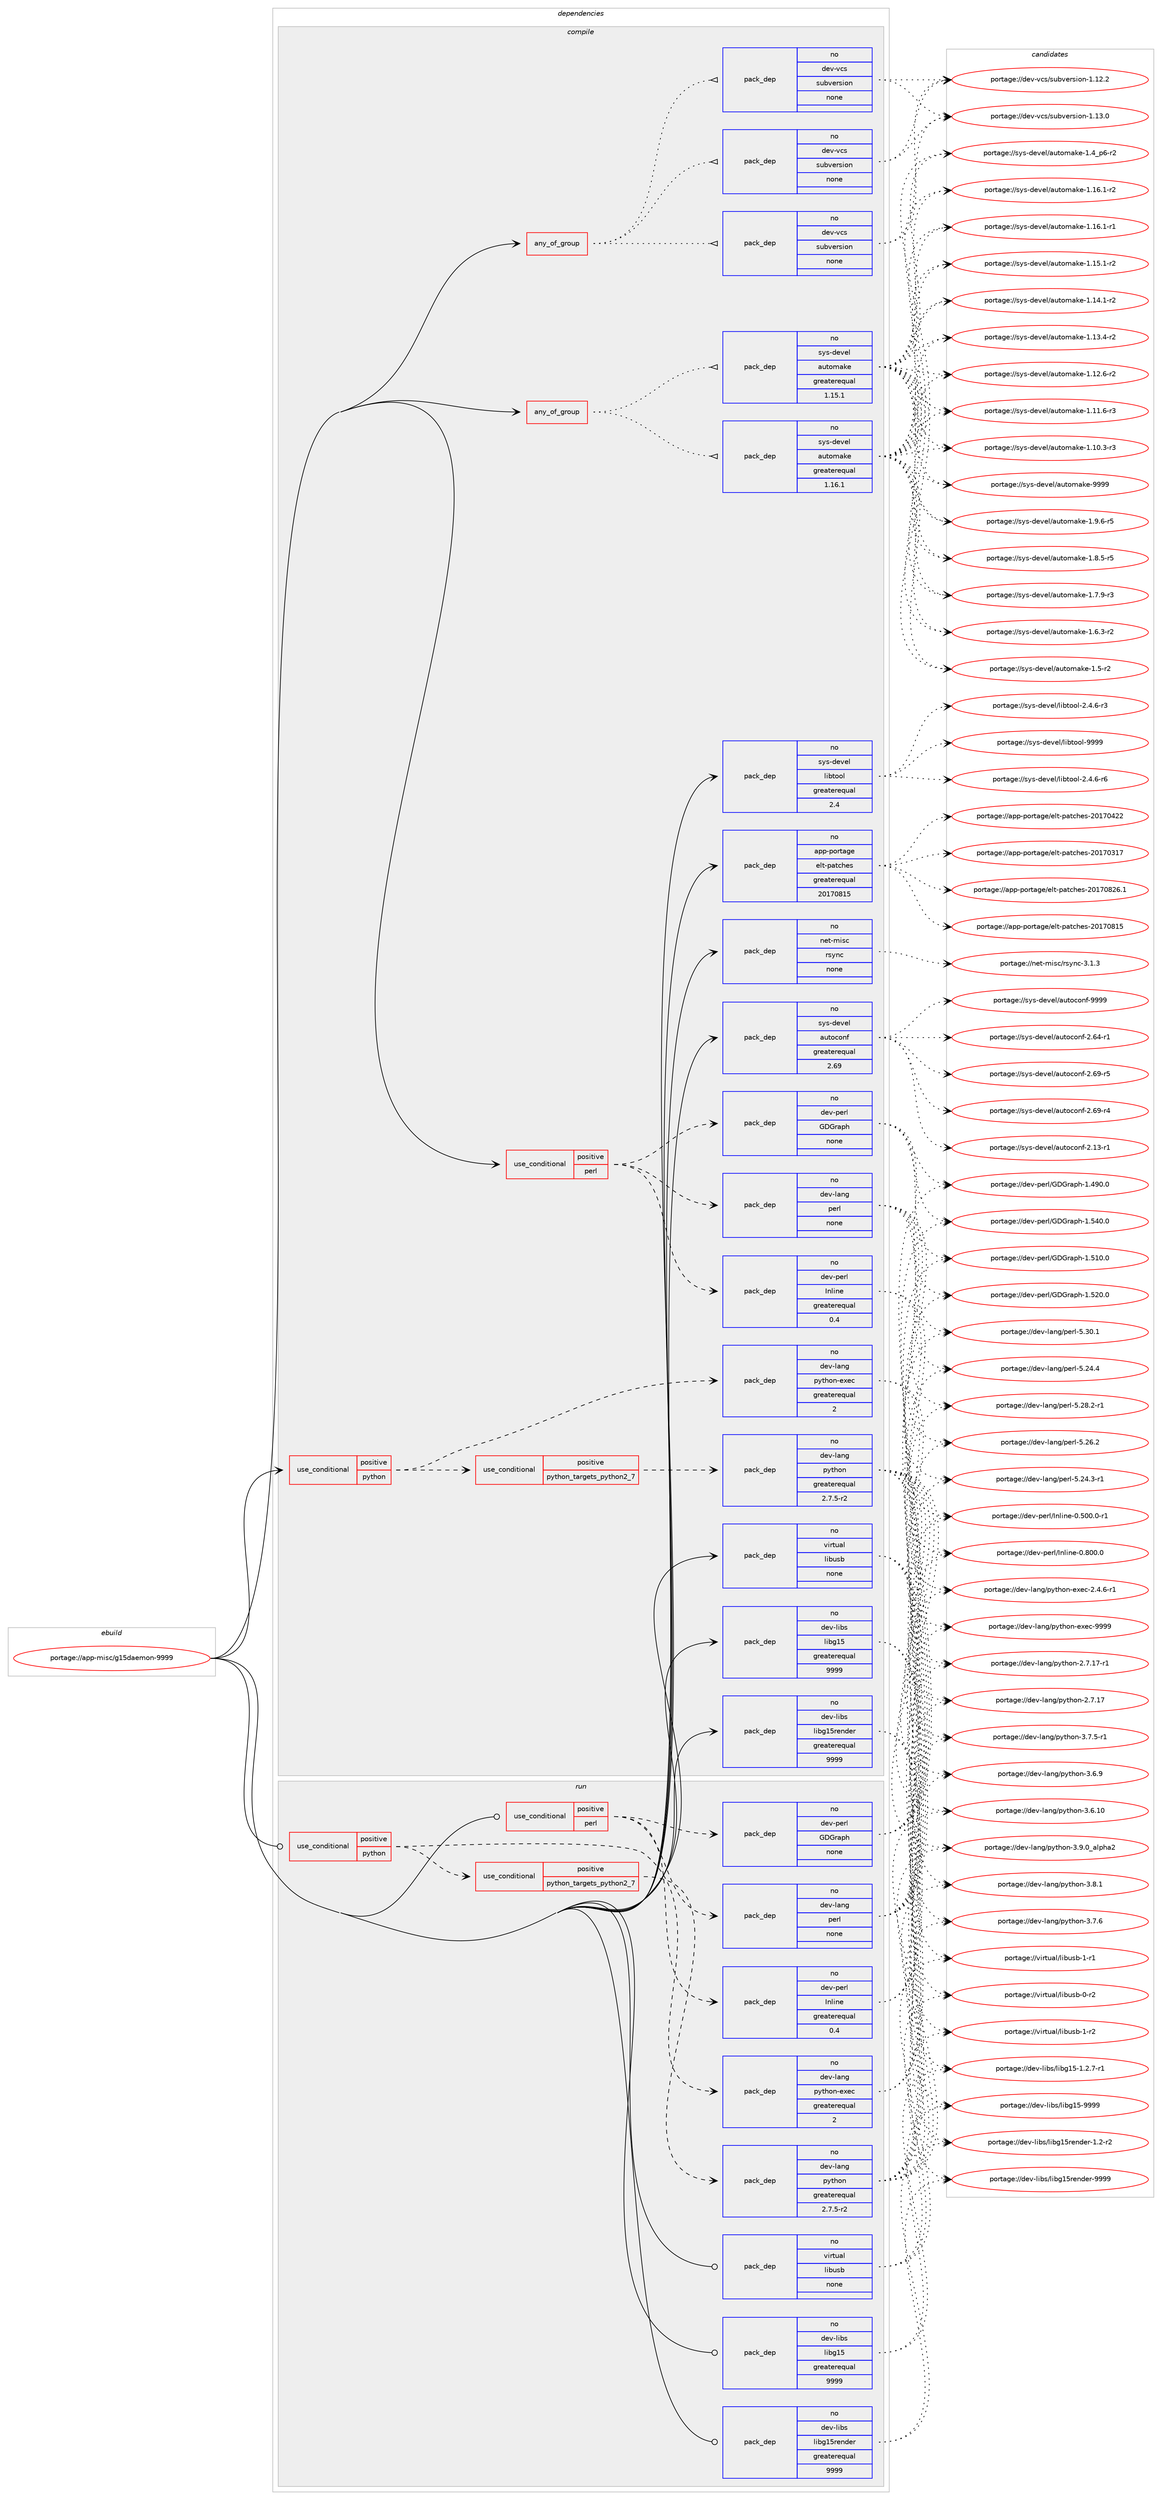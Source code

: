 digraph prolog {

# *************
# Graph options
# *************

newrank=true;
concentrate=true;
compound=true;
graph [rankdir=LR,fontname=Helvetica,fontsize=10,ranksep=1.5];#, ranksep=2.5, nodesep=0.2];
edge  [arrowhead=vee];
node  [fontname=Helvetica,fontsize=10];

# **********
# The ebuild
# **********

subgraph cluster_leftcol {
color=gray;
rank=same;
label=<<i>ebuild</i>>;
id [label="portage://app-misc/g15daemon-9999", color=red, width=4, href="../app-misc/g15daemon-9999.svg"];
}

# ****************
# The dependencies
# ****************

subgraph cluster_midcol {
color=gray;
label=<<i>dependencies</i>>;
subgraph cluster_compile {
fillcolor="#eeeeee";
style=filled;
label=<<i>compile</i>>;
subgraph any7921 {
dependency612641 [label=<<TABLE BORDER="0" CELLBORDER="1" CELLSPACING="0" CELLPADDING="4"><TR><TD CELLPADDING="10">any_of_group</TD></TR></TABLE>>, shape=none, color=red];subgraph pack460953 {
dependency612642 [label=<<TABLE BORDER="0" CELLBORDER="1" CELLSPACING="0" CELLPADDING="4" WIDTH="220"><TR><TD ROWSPAN="6" CELLPADDING="30">pack_dep</TD></TR><TR><TD WIDTH="110">no</TD></TR><TR><TD>dev-vcs</TD></TR><TR><TD>subversion</TD></TR><TR><TD>none</TD></TR><TR><TD></TD></TR></TABLE>>, shape=none, color=blue];
}
dependency612641:e -> dependency612642:w [weight=20,style="dotted",arrowhead="oinv"];
subgraph pack460954 {
dependency612643 [label=<<TABLE BORDER="0" CELLBORDER="1" CELLSPACING="0" CELLPADDING="4" WIDTH="220"><TR><TD ROWSPAN="6" CELLPADDING="30">pack_dep</TD></TR><TR><TD WIDTH="110">no</TD></TR><TR><TD>dev-vcs</TD></TR><TR><TD>subversion</TD></TR><TR><TD>none</TD></TR><TR><TD></TD></TR></TABLE>>, shape=none, color=blue];
}
dependency612641:e -> dependency612643:w [weight=20,style="dotted",arrowhead="oinv"];
subgraph pack460955 {
dependency612644 [label=<<TABLE BORDER="0" CELLBORDER="1" CELLSPACING="0" CELLPADDING="4" WIDTH="220"><TR><TD ROWSPAN="6" CELLPADDING="30">pack_dep</TD></TR><TR><TD WIDTH="110">no</TD></TR><TR><TD>dev-vcs</TD></TR><TR><TD>subversion</TD></TR><TR><TD>none</TD></TR><TR><TD></TD></TR></TABLE>>, shape=none, color=blue];
}
dependency612641:e -> dependency612644:w [weight=20,style="dotted",arrowhead="oinv"];
}
id:e -> dependency612641:w [weight=20,style="solid",arrowhead="vee"];
subgraph any7922 {
dependency612645 [label=<<TABLE BORDER="0" CELLBORDER="1" CELLSPACING="0" CELLPADDING="4"><TR><TD CELLPADDING="10">any_of_group</TD></TR></TABLE>>, shape=none, color=red];subgraph pack460956 {
dependency612646 [label=<<TABLE BORDER="0" CELLBORDER="1" CELLSPACING="0" CELLPADDING="4" WIDTH="220"><TR><TD ROWSPAN="6" CELLPADDING="30">pack_dep</TD></TR><TR><TD WIDTH="110">no</TD></TR><TR><TD>sys-devel</TD></TR><TR><TD>automake</TD></TR><TR><TD>greaterequal</TD></TR><TR><TD>1.16.1</TD></TR></TABLE>>, shape=none, color=blue];
}
dependency612645:e -> dependency612646:w [weight=20,style="dotted",arrowhead="oinv"];
subgraph pack460957 {
dependency612647 [label=<<TABLE BORDER="0" CELLBORDER="1" CELLSPACING="0" CELLPADDING="4" WIDTH="220"><TR><TD ROWSPAN="6" CELLPADDING="30">pack_dep</TD></TR><TR><TD WIDTH="110">no</TD></TR><TR><TD>sys-devel</TD></TR><TR><TD>automake</TD></TR><TR><TD>greaterequal</TD></TR><TR><TD>1.15.1</TD></TR></TABLE>>, shape=none, color=blue];
}
dependency612645:e -> dependency612647:w [weight=20,style="dotted",arrowhead="oinv"];
}
id:e -> dependency612645:w [weight=20,style="solid",arrowhead="vee"];
subgraph cond143491 {
dependency612648 [label=<<TABLE BORDER="0" CELLBORDER="1" CELLSPACING="0" CELLPADDING="4"><TR><TD ROWSPAN="3" CELLPADDING="10">use_conditional</TD></TR><TR><TD>positive</TD></TR><TR><TD>perl</TD></TR></TABLE>>, shape=none, color=red];
subgraph pack460958 {
dependency612649 [label=<<TABLE BORDER="0" CELLBORDER="1" CELLSPACING="0" CELLPADDING="4" WIDTH="220"><TR><TD ROWSPAN="6" CELLPADDING="30">pack_dep</TD></TR><TR><TD WIDTH="110">no</TD></TR><TR><TD>dev-lang</TD></TR><TR><TD>perl</TD></TR><TR><TD>none</TD></TR><TR><TD></TD></TR></TABLE>>, shape=none, color=blue];
}
dependency612648:e -> dependency612649:w [weight=20,style="dashed",arrowhead="vee"];
subgraph pack460959 {
dependency612650 [label=<<TABLE BORDER="0" CELLBORDER="1" CELLSPACING="0" CELLPADDING="4" WIDTH="220"><TR><TD ROWSPAN="6" CELLPADDING="30">pack_dep</TD></TR><TR><TD WIDTH="110">no</TD></TR><TR><TD>dev-perl</TD></TR><TR><TD>GDGraph</TD></TR><TR><TD>none</TD></TR><TR><TD></TD></TR></TABLE>>, shape=none, color=blue];
}
dependency612648:e -> dependency612650:w [weight=20,style="dashed",arrowhead="vee"];
subgraph pack460960 {
dependency612651 [label=<<TABLE BORDER="0" CELLBORDER="1" CELLSPACING="0" CELLPADDING="4" WIDTH="220"><TR><TD ROWSPAN="6" CELLPADDING="30">pack_dep</TD></TR><TR><TD WIDTH="110">no</TD></TR><TR><TD>dev-perl</TD></TR><TR><TD>Inline</TD></TR><TR><TD>greaterequal</TD></TR><TR><TD>0.4</TD></TR></TABLE>>, shape=none, color=blue];
}
dependency612648:e -> dependency612651:w [weight=20,style="dashed",arrowhead="vee"];
}
id:e -> dependency612648:w [weight=20,style="solid",arrowhead="vee"];
subgraph cond143492 {
dependency612652 [label=<<TABLE BORDER="0" CELLBORDER="1" CELLSPACING="0" CELLPADDING="4"><TR><TD ROWSPAN="3" CELLPADDING="10">use_conditional</TD></TR><TR><TD>positive</TD></TR><TR><TD>python</TD></TR></TABLE>>, shape=none, color=red];
subgraph cond143493 {
dependency612653 [label=<<TABLE BORDER="0" CELLBORDER="1" CELLSPACING="0" CELLPADDING="4"><TR><TD ROWSPAN="3" CELLPADDING="10">use_conditional</TD></TR><TR><TD>positive</TD></TR><TR><TD>python_targets_python2_7</TD></TR></TABLE>>, shape=none, color=red];
subgraph pack460961 {
dependency612654 [label=<<TABLE BORDER="0" CELLBORDER="1" CELLSPACING="0" CELLPADDING="4" WIDTH="220"><TR><TD ROWSPAN="6" CELLPADDING="30">pack_dep</TD></TR><TR><TD WIDTH="110">no</TD></TR><TR><TD>dev-lang</TD></TR><TR><TD>python</TD></TR><TR><TD>greaterequal</TD></TR><TR><TD>2.7.5-r2</TD></TR></TABLE>>, shape=none, color=blue];
}
dependency612653:e -> dependency612654:w [weight=20,style="dashed",arrowhead="vee"];
}
dependency612652:e -> dependency612653:w [weight=20,style="dashed",arrowhead="vee"];
subgraph pack460962 {
dependency612655 [label=<<TABLE BORDER="0" CELLBORDER="1" CELLSPACING="0" CELLPADDING="4" WIDTH="220"><TR><TD ROWSPAN="6" CELLPADDING="30">pack_dep</TD></TR><TR><TD WIDTH="110">no</TD></TR><TR><TD>dev-lang</TD></TR><TR><TD>python-exec</TD></TR><TR><TD>greaterequal</TD></TR><TR><TD>2</TD></TR></TABLE>>, shape=none, color=blue];
}
dependency612652:e -> dependency612655:w [weight=20,style="dashed",arrowhead="vee"];
}
id:e -> dependency612652:w [weight=20,style="solid",arrowhead="vee"];
subgraph pack460963 {
dependency612656 [label=<<TABLE BORDER="0" CELLBORDER="1" CELLSPACING="0" CELLPADDING="4" WIDTH="220"><TR><TD ROWSPAN="6" CELLPADDING="30">pack_dep</TD></TR><TR><TD WIDTH="110">no</TD></TR><TR><TD>app-portage</TD></TR><TR><TD>elt-patches</TD></TR><TR><TD>greaterequal</TD></TR><TR><TD>20170815</TD></TR></TABLE>>, shape=none, color=blue];
}
id:e -> dependency612656:w [weight=20,style="solid",arrowhead="vee"];
subgraph pack460964 {
dependency612657 [label=<<TABLE BORDER="0" CELLBORDER="1" CELLSPACING="0" CELLPADDING="4" WIDTH="220"><TR><TD ROWSPAN="6" CELLPADDING="30">pack_dep</TD></TR><TR><TD WIDTH="110">no</TD></TR><TR><TD>dev-libs</TD></TR><TR><TD>libg15</TD></TR><TR><TD>greaterequal</TD></TR><TR><TD>9999</TD></TR></TABLE>>, shape=none, color=blue];
}
id:e -> dependency612657:w [weight=20,style="solid",arrowhead="vee"];
subgraph pack460965 {
dependency612658 [label=<<TABLE BORDER="0" CELLBORDER="1" CELLSPACING="0" CELLPADDING="4" WIDTH="220"><TR><TD ROWSPAN="6" CELLPADDING="30">pack_dep</TD></TR><TR><TD WIDTH="110">no</TD></TR><TR><TD>dev-libs</TD></TR><TR><TD>libg15render</TD></TR><TR><TD>greaterequal</TD></TR><TR><TD>9999</TD></TR></TABLE>>, shape=none, color=blue];
}
id:e -> dependency612658:w [weight=20,style="solid",arrowhead="vee"];
subgraph pack460966 {
dependency612659 [label=<<TABLE BORDER="0" CELLBORDER="1" CELLSPACING="0" CELLPADDING="4" WIDTH="220"><TR><TD ROWSPAN="6" CELLPADDING="30">pack_dep</TD></TR><TR><TD WIDTH="110">no</TD></TR><TR><TD>net-misc</TD></TR><TR><TD>rsync</TD></TR><TR><TD>none</TD></TR><TR><TD></TD></TR></TABLE>>, shape=none, color=blue];
}
id:e -> dependency612659:w [weight=20,style="solid",arrowhead="vee"];
subgraph pack460967 {
dependency612660 [label=<<TABLE BORDER="0" CELLBORDER="1" CELLSPACING="0" CELLPADDING="4" WIDTH="220"><TR><TD ROWSPAN="6" CELLPADDING="30">pack_dep</TD></TR><TR><TD WIDTH="110">no</TD></TR><TR><TD>sys-devel</TD></TR><TR><TD>autoconf</TD></TR><TR><TD>greaterequal</TD></TR><TR><TD>2.69</TD></TR></TABLE>>, shape=none, color=blue];
}
id:e -> dependency612660:w [weight=20,style="solid",arrowhead="vee"];
subgraph pack460968 {
dependency612661 [label=<<TABLE BORDER="0" CELLBORDER="1" CELLSPACING="0" CELLPADDING="4" WIDTH="220"><TR><TD ROWSPAN="6" CELLPADDING="30">pack_dep</TD></TR><TR><TD WIDTH="110">no</TD></TR><TR><TD>sys-devel</TD></TR><TR><TD>libtool</TD></TR><TR><TD>greaterequal</TD></TR><TR><TD>2.4</TD></TR></TABLE>>, shape=none, color=blue];
}
id:e -> dependency612661:w [weight=20,style="solid",arrowhead="vee"];
subgraph pack460969 {
dependency612662 [label=<<TABLE BORDER="0" CELLBORDER="1" CELLSPACING="0" CELLPADDING="4" WIDTH="220"><TR><TD ROWSPAN="6" CELLPADDING="30">pack_dep</TD></TR><TR><TD WIDTH="110">no</TD></TR><TR><TD>virtual</TD></TR><TR><TD>libusb</TD></TR><TR><TD>none</TD></TR><TR><TD></TD></TR></TABLE>>, shape=none, color=blue];
}
id:e -> dependency612662:w [weight=20,style="solid",arrowhead="vee"];
}
subgraph cluster_compileandrun {
fillcolor="#eeeeee";
style=filled;
label=<<i>compile and run</i>>;
}
subgraph cluster_run {
fillcolor="#eeeeee";
style=filled;
label=<<i>run</i>>;
subgraph cond143494 {
dependency612663 [label=<<TABLE BORDER="0" CELLBORDER="1" CELLSPACING="0" CELLPADDING="4"><TR><TD ROWSPAN="3" CELLPADDING="10">use_conditional</TD></TR><TR><TD>positive</TD></TR><TR><TD>perl</TD></TR></TABLE>>, shape=none, color=red];
subgraph pack460970 {
dependency612664 [label=<<TABLE BORDER="0" CELLBORDER="1" CELLSPACING="0" CELLPADDING="4" WIDTH="220"><TR><TD ROWSPAN="6" CELLPADDING="30">pack_dep</TD></TR><TR><TD WIDTH="110">no</TD></TR><TR><TD>dev-lang</TD></TR><TR><TD>perl</TD></TR><TR><TD>none</TD></TR><TR><TD></TD></TR></TABLE>>, shape=none, color=blue];
}
dependency612663:e -> dependency612664:w [weight=20,style="dashed",arrowhead="vee"];
subgraph pack460971 {
dependency612665 [label=<<TABLE BORDER="0" CELLBORDER="1" CELLSPACING="0" CELLPADDING="4" WIDTH="220"><TR><TD ROWSPAN="6" CELLPADDING="30">pack_dep</TD></TR><TR><TD WIDTH="110">no</TD></TR><TR><TD>dev-perl</TD></TR><TR><TD>GDGraph</TD></TR><TR><TD>none</TD></TR><TR><TD></TD></TR></TABLE>>, shape=none, color=blue];
}
dependency612663:e -> dependency612665:w [weight=20,style="dashed",arrowhead="vee"];
subgraph pack460972 {
dependency612666 [label=<<TABLE BORDER="0" CELLBORDER="1" CELLSPACING="0" CELLPADDING="4" WIDTH="220"><TR><TD ROWSPAN="6" CELLPADDING="30">pack_dep</TD></TR><TR><TD WIDTH="110">no</TD></TR><TR><TD>dev-perl</TD></TR><TR><TD>Inline</TD></TR><TR><TD>greaterequal</TD></TR><TR><TD>0.4</TD></TR></TABLE>>, shape=none, color=blue];
}
dependency612663:e -> dependency612666:w [weight=20,style="dashed",arrowhead="vee"];
}
id:e -> dependency612663:w [weight=20,style="solid",arrowhead="odot"];
subgraph cond143495 {
dependency612667 [label=<<TABLE BORDER="0" CELLBORDER="1" CELLSPACING="0" CELLPADDING="4"><TR><TD ROWSPAN="3" CELLPADDING="10">use_conditional</TD></TR><TR><TD>positive</TD></TR><TR><TD>python</TD></TR></TABLE>>, shape=none, color=red];
subgraph cond143496 {
dependency612668 [label=<<TABLE BORDER="0" CELLBORDER="1" CELLSPACING="0" CELLPADDING="4"><TR><TD ROWSPAN="3" CELLPADDING="10">use_conditional</TD></TR><TR><TD>positive</TD></TR><TR><TD>python_targets_python2_7</TD></TR></TABLE>>, shape=none, color=red];
subgraph pack460973 {
dependency612669 [label=<<TABLE BORDER="0" CELLBORDER="1" CELLSPACING="0" CELLPADDING="4" WIDTH="220"><TR><TD ROWSPAN="6" CELLPADDING="30">pack_dep</TD></TR><TR><TD WIDTH="110">no</TD></TR><TR><TD>dev-lang</TD></TR><TR><TD>python</TD></TR><TR><TD>greaterequal</TD></TR><TR><TD>2.7.5-r2</TD></TR></TABLE>>, shape=none, color=blue];
}
dependency612668:e -> dependency612669:w [weight=20,style="dashed",arrowhead="vee"];
}
dependency612667:e -> dependency612668:w [weight=20,style="dashed",arrowhead="vee"];
subgraph pack460974 {
dependency612670 [label=<<TABLE BORDER="0" CELLBORDER="1" CELLSPACING="0" CELLPADDING="4" WIDTH="220"><TR><TD ROWSPAN="6" CELLPADDING="30">pack_dep</TD></TR><TR><TD WIDTH="110">no</TD></TR><TR><TD>dev-lang</TD></TR><TR><TD>python-exec</TD></TR><TR><TD>greaterequal</TD></TR><TR><TD>2</TD></TR></TABLE>>, shape=none, color=blue];
}
dependency612667:e -> dependency612670:w [weight=20,style="dashed",arrowhead="vee"];
}
id:e -> dependency612667:w [weight=20,style="solid",arrowhead="odot"];
subgraph pack460975 {
dependency612671 [label=<<TABLE BORDER="0" CELLBORDER="1" CELLSPACING="0" CELLPADDING="4" WIDTH="220"><TR><TD ROWSPAN="6" CELLPADDING="30">pack_dep</TD></TR><TR><TD WIDTH="110">no</TD></TR><TR><TD>dev-libs</TD></TR><TR><TD>libg15</TD></TR><TR><TD>greaterequal</TD></TR><TR><TD>9999</TD></TR></TABLE>>, shape=none, color=blue];
}
id:e -> dependency612671:w [weight=20,style="solid",arrowhead="odot"];
subgraph pack460976 {
dependency612672 [label=<<TABLE BORDER="0" CELLBORDER="1" CELLSPACING="0" CELLPADDING="4" WIDTH="220"><TR><TD ROWSPAN="6" CELLPADDING="30">pack_dep</TD></TR><TR><TD WIDTH="110">no</TD></TR><TR><TD>dev-libs</TD></TR><TR><TD>libg15render</TD></TR><TR><TD>greaterequal</TD></TR><TR><TD>9999</TD></TR></TABLE>>, shape=none, color=blue];
}
id:e -> dependency612672:w [weight=20,style="solid",arrowhead="odot"];
subgraph pack460977 {
dependency612673 [label=<<TABLE BORDER="0" CELLBORDER="1" CELLSPACING="0" CELLPADDING="4" WIDTH="220"><TR><TD ROWSPAN="6" CELLPADDING="30">pack_dep</TD></TR><TR><TD WIDTH="110">no</TD></TR><TR><TD>virtual</TD></TR><TR><TD>libusb</TD></TR><TR><TD>none</TD></TR><TR><TD></TD></TR></TABLE>>, shape=none, color=blue];
}
id:e -> dependency612673:w [weight=20,style="solid",arrowhead="odot"];
}
}

# **************
# The candidates
# **************

subgraph cluster_choices {
rank=same;
color=gray;
label=<<i>candidates</i>>;

subgraph choice460953 {
color=black;
nodesep=1;
choice1001011184511899115471151179811810111411510511111045494649514648 [label="portage://dev-vcs/subversion-1.13.0", color=red, width=4,href="../dev-vcs/subversion-1.13.0.svg"];
choice1001011184511899115471151179811810111411510511111045494649504650 [label="portage://dev-vcs/subversion-1.12.2", color=red, width=4,href="../dev-vcs/subversion-1.12.2.svg"];
dependency612642:e -> choice1001011184511899115471151179811810111411510511111045494649514648:w [style=dotted,weight="100"];
dependency612642:e -> choice1001011184511899115471151179811810111411510511111045494649504650:w [style=dotted,weight="100"];
}
subgraph choice460954 {
color=black;
nodesep=1;
choice1001011184511899115471151179811810111411510511111045494649514648 [label="portage://dev-vcs/subversion-1.13.0", color=red, width=4,href="../dev-vcs/subversion-1.13.0.svg"];
choice1001011184511899115471151179811810111411510511111045494649504650 [label="portage://dev-vcs/subversion-1.12.2", color=red, width=4,href="../dev-vcs/subversion-1.12.2.svg"];
dependency612643:e -> choice1001011184511899115471151179811810111411510511111045494649514648:w [style=dotted,weight="100"];
dependency612643:e -> choice1001011184511899115471151179811810111411510511111045494649504650:w [style=dotted,weight="100"];
}
subgraph choice460955 {
color=black;
nodesep=1;
choice1001011184511899115471151179811810111411510511111045494649514648 [label="portage://dev-vcs/subversion-1.13.0", color=red, width=4,href="../dev-vcs/subversion-1.13.0.svg"];
choice1001011184511899115471151179811810111411510511111045494649504650 [label="portage://dev-vcs/subversion-1.12.2", color=red, width=4,href="../dev-vcs/subversion-1.12.2.svg"];
dependency612644:e -> choice1001011184511899115471151179811810111411510511111045494649514648:w [style=dotted,weight="100"];
dependency612644:e -> choice1001011184511899115471151179811810111411510511111045494649504650:w [style=dotted,weight="100"];
}
subgraph choice460956 {
color=black;
nodesep=1;
choice115121115451001011181011084797117116111109971071014557575757 [label="portage://sys-devel/automake-9999", color=red, width=4,href="../sys-devel/automake-9999.svg"];
choice115121115451001011181011084797117116111109971071014549465746544511453 [label="portage://sys-devel/automake-1.9.6-r5", color=red, width=4,href="../sys-devel/automake-1.9.6-r5.svg"];
choice115121115451001011181011084797117116111109971071014549465646534511453 [label="portage://sys-devel/automake-1.8.5-r5", color=red, width=4,href="../sys-devel/automake-1.8.5-r5.svg"];
choice115121115451001011181011084797117116111109971071014549465546574511451 [label="portage://sys-devel/automake-1.7.9-r3", color=red, width=4,href="../sys-devel/automake-1.7.9-r3.svg"];
choice115121115451001011181011084797117116111109971071014549465446514511450 [label="portage://sys-devel/automake-1.6.3-r2", color=red, width=4,href="../sys-devel/automake-1.6.3-r2.svg"];
choice11512111545100101118101108479711711611110997107101454946534511450 [label="portage://sys-devel/automake-1.5-r2", color=red, width=4,href="../sys-devel/automake-1.5-r2.svg"];
choice115121115451001011181011084797117116111109971071014549465295112544511450 [label="portage://sys-devel/automake-1.4_p6-r2", color=red, width=4,href="../sys-devel/automake-1.4_p6-r2.svg"];
choice11512111545100101118101108479711711611110997107101454946495446494511450 [label="portage://sys-devel/automake-1.16.1-r2", color=red, width=4,href="../sys-devel/automake-1.16.1-r2.svg"];
choice11512111545100101118101108479711711611110997107101454946495446494511449 [label="portage://sys-devel/automake-1.16.1-r1", color=red, width=4,href="../sys-devel/automake-1.16.1-r1.svg"];
choice11512111545100101118101108479711711611110997107101454946495346494511450 [label="portage://sys-devel/automake-1.15.1-r2", color=red, width=4,href="../sys-devel/automake-1.15.1-r2.svg"];
choice11512111545100101118101108479711711611110997107101454946495246494511450 [label="portage://sys-devel/automake-1.14.1-r2", color=red, width=4,href="../sys-devel/automake-1.14.1-r2.svg"];
choice11512111545100101118101108479711711611110997107101454946495146524511450 [label="portage://sys-devel/automake-1.13.4-r2", color=red, width=4,href="../sys-devel/automake-1.13.4-r2.svg"];
choice11512111545100101118101108479711711611110997107101454946495046544511450 [label="portage://sys-devel/automake-1.12.6-r2", color=red, width=4,href="../sys-devel/automake-1.12.6-r2.svg"];
choice11512111545100101118101108479711711611110997107101454946494946544511451 [label="portage://sys-devel/automake-1.11.6-r3", color=red, width=4,href="../sys-devel/automake-1.11.6-r3.svg"];
choice11512111545100101118101108479711711611110997107101454946494846514511451 [label="portage://sys-devel/automake-1.10.3-r3", color=red, width=4,href="../sys-devel/automake-1.10.3-r3.svg"];
dependency612646:e -> choice115121115451001011181011084797117116111109971071014557575757:w [style=dotted,weight="100"];
dependency612646:e -> choice115121115451001011181011084797117116111109971071014549465746544511453:w [style=dotted,weight="100"];
dependency612646:e -> choice115121115451001011181011084797117116111109971071014549465646534511453:w [style=dotted,weight="100"];
dependency612646:e -> choice115121115451001011181011084797117116111109971071014549465546574511451:w [style=dotted,weight="100"];
dependency612646:e -> choice115121115451001011181011084797117116111109971071014549465446514511450:w [style=dotted,weight="100"];
dependency612646:e -> choice11512111545100101118101108479711711611110997107101454946534511450:w [style=dotted,weight="100"];
dependency612646:e -> choice115121115451001011181011084797117116111109971071014549465295112544511450:w [style=dotted,weight="100"];
dependency612646:e -> choice11512111545100101118101108479711711611110997107101454946495446494511450:w [style=dotted,weight="100"];
dependency612646:e -> choice11512111545100101118101108479711711611110997107101454946495446494511449:w [style=dotted,weight="100"];
dependency612646:e -> choice11512111545100101118101108479711711611110997107101454946495346494511450:w [style=dotted,weight="100"];
dependency612646:e -> choice11512111545100101118101108479711711611110997107101454946495246494511450:w [style=dotted,weight="100"];
dependency612646:e -> choice11512111545100101118101108479711711611110997107101454946495146524511450:w [style=dotted,weight="100"];
dependency612646:e -> choice11512111545100101118101108479711711611110997107101454946495046544511450:w [style=dotted,weight="100"];
dependency612646:e -> choice11512111545100101118101108479711711611110997107101454946494946544511451:w [style=dotted,weight="100"];
dependency612646:e -> choice11512111545100101118101108479711711611110997107101454946494846514511451:w [style=dotted,weight="100"];
}
subgraph choice460957 {
color=black;
nodesep=1;
choice115121115451001011181011084797117116111109971071014557575757 [label="portage://sys-devel/automake-9999", color=red, width=4,href="../sys-devel/automake-9999.svg"];
choice115121115451001011181011084797117116111109971071014549465746544511453 [label="portage://sys-devel/automake-1.9.6-r5", color=red, width=4,href="../sys-devel/automake-1.9.6-r5.svg"];
choice115121115451001011181011084797117116111109971071014549465646534511453 [label="portage://sys-devel/automake-1.8.5-r5", color=red, width=4,href="../sys-devel/automake-1.8.5-r5.svg"];
choice115121115451001011181011084797117116111109971071014549465546574511451 [label="portage://sys-devel/automake-1.7.9-r3", color=red, width=4,href="../sys-devel/automake-1.7.9-r3.svg"];
choice115121115451001011181011084797117116111109971071014549465446514511450 [label="portage://sys-devel/automake-1.6.3-r2", color=red, width=4,href="../sys-devel/automake-1.6.3-r2.svg"];
choice11512111545100101118101108479711711611110997107101454946534511450 [label="portage://sys-devel/automake-1.5-r2", color=red, width=4,href="../sys-devel/automake-1.5-r2.svg"];
choice115121115451001011181011084797117116111109971071014549465295112544511450 [label="portage://sys-devel/automake-1.4_p6-r2", color=red, width=4,href="../sys-devel/automake-1.4_p6-r2.svg"];
choice11512111545100101118101108479711711611110997107101454946495446494511450 [label="portage://sys-devel/automake-1.16.1-r2", color=red, width=4,href="../sys-devel/automake-1.16.1-r2.svg"];
choice11512111545100101118101108479711711611110997107101454946495446494511449 [label="portage://sys-devel/automake-1.16.1-r1", color=red, width=4,href="../sys-devel/automake-1.16.1-r1.svg"];
choice11512111545100101118101108479711711611110997107101454946495346494511450 [label="portage://sys-devel/automake-1.15.1-r2", color=red, width=4,href="../sys-devel/automake-1.15.1-r2.svg"];
choice11512111545100101118101108479711711611110997107101454946495246494511450 [label="portage://sys-devel/automake-1.14.1-r2", color=red, width=4,href="../sys-devel/automake-1.14.1-r2.svg"];
choice11512111545100101118101108479711711611110997107101454946495146524511450 [label="portage://sys-devel/automake-1.13.4-r2", color=red, width=4,href="../sys-devel/automake-1.13.4-r2.svg"];
choice11512111545100101118101108479711711611110997107101454946495046544511450 [label="portage://sys-devel/automake-1.12.6-r2", color=red, width=4,href="../sys-devel/automake-1.12.6-r2.svg"];
choice11512111545100101118101108479711711611110997107101454946494946544511451 [label="portage://sys-devel/automake-1.11.6-r3", color=red, width=4,href="../sys-devel/automake-1.11.6-r3.svg"];
choice11512111545100101118101108479711711611110997107101454946494846514511451 [label="portage://sys-devel/automake-1.10.3-r3", color=red, width=4,href="../sys-devel/automake-1.10.3-r3.svg"];
dependency612647:e -> choice115121115451001011181011084797117116111109971071014557575757:w [style=dotted,weight="100"];
dependency612647:e -> choice115121115451001011181011084797117116111109971071014549465746544511453:w [style=dotted,weight="100"];
dependency612647:e -> choice115121115451001011181011084797117116111109971071014549465646534511453:w [style=dotted,weight="100"];
dependency612647:e -> choice115121115451001011181011084797117116111109971071014549465546574511451:w [style=dotted,weight="100"];
dependency612647:e -> choice115121115451001011181011084797117116111109971071014549465446514511450:w [style=dotted,weight="100"];
dependency612647:e -> choice11512111545100101118101108479711711611110997107101454946534511450:w [style=dotted,weight="100"];
dependency612647:e -> choice115121115451001011181011084797117116111109971071014549465295112544511450:w [style=dotted,weight="100"];
dependency612647:e -> choice11512111545100101118101108479711711611110997107101454946495446494511450:w [style=dotted,weight="100"];
dependency612647:e -> choice11512111545100101118101108479711711611110997107101454946495446494511449:w [style=dotted,weight="100"];
dependency612647:e -> choice11512111545100101118101108479711711611110997107101454946495346494511450:w [style=dotted,weight="100"];
dependency612647:e -> choice11512111545100101118101108479711711611110997107101454946495246494511450:w [style=dotted,weight="100"];
dependency612647:e -> choice11512111545100101118101108479711711611110997107101454946495146524511450:w [style=dotted,weight="100"];
dependency612647:e -> choice11512111545100101118101108479711711611110997107101454946495046544511450:w [style=dotted,weight="100"];
dependency612647:e -> choice11512111545100101118101108479711711611110997107101454946494946544511451:w [style=dotted,weight="100"];
dependency612647:e -> choice11512111545100101118101108479711711611110997107101454946494846514511451:w [style=dotted,weight="100"];
}
subgraph choice460958 {
color=black;
nodesep=1;
choice10010111845108971101034711210111410845534651484649 [label="portage://dev-lang/perl-5.30.1", color=red, width=4,href="../dev-lang/perl-5.30.1.svg"];
choice100101118451089711010347112101114108455346505646504511449 [label="portage://dev-lang/perl-5.28.2-r1", color=red, width=4,href="../dev-lang/perl-5.28.2-r1.svg"];
choice10010111845108971101034711210111410845534650544650 [label="portage://dev-lang/perl-5.26.2", color=red, width=4,href="../dev-lang/perl-5.26.2.svg"];
choice10010111845108971101034711210111410845534650524652 [label="portage://dev-lang/perl-5.24.4", color=red, width=4,href="../dev-lang/perl-5.24.4.svg"];
choice100101118451089711010347112101114108455346505246514511449 [label="portage://dev-lang/perl-5.24.3-r1", color=red, width=4,href="../dev-lang/perl-5.24.3-r1.svg"];
dependency612649:e -> choice10010111845108971101034711210111410845534651484649:w [style=dotted,weight="100"];
dependency612649:e -> choice100101118451089711010347112101114108455346505646504511449:w [style=dotted,weight="100"];
dependency612649:e -> choice10010111845108971101034711210111410845534650544650:w [style=dotted,weight="100"];
dependency612649:e -> choice10010111845108971101034711210111410845534650524652:w [style=dotted,weight="100"];
dependency612649:e -> choice100101118451089711010347112101114108455346505246514511449:w [style=dotted,weight="100"];
}
subgraph choice460959 {
color=black;
nodesep=1;
choice1001011184511210111410847716871114971121044549465352484648 [label="portage://dev-perl/GDGraph-1.540.0", color=red, width=4,href="../dev-perl/GDGraph-1.540.0.svg"];
choice1001011184511210111410847716871114971121044549465350484648 [label="portage://dev-perl/GDGraph-1.520.0", color=red, width=4,href="../dev-perl/GDGraph-1.520.0.svg"];
choice1001011184511210111410847716871114971121044549465349484648 [label="portage://dev-perl/GDGraph-1.510.0", color=red, width=4,href="../dev-perl/GDGraph-1.510.0.svg"];
choice1001011184511210111410847716871114971121044549465257484648 [label="portage://dev-perl/GDGraph-1.490.0", color=red, width=4,href="../dev-perl/GDGraph-1.490.0.svg"];
dependency612650:e -> choice1001011184511210111410847716871114971121044549465352484648:w [style=dotted,weight="100"];
dependency612650:e -> choice1001011184511210111410847716871114971121044549465350484648:w [style=dotted,weight="100"];
dependency612650:e -> choice1001011184511210111410847716871114971121044549465349484648:w [style=dotted,weight="100"];
dependency612650:e -> choice1001011184511210111410847716871114971121044549465257484648:w [style=dotted,weight="100"];
}
subgraph choice460960 {
color=black;
nodesep=1;
choice1001011184511210111410847731101081051101014548465648484648 [label="portage://dev-perl/Inline-0.800.0", color=red, width=4,href="../dev-perl/Inline-0.800.0.svg"];
choice10010111845112101114108477311010810511010145484653484846484511449 [label="portage://dev-perl/Inline-0.500.0-r1", color=red, width=4,href="../dev-perl/Inline-0.500.0-r1.svg"];
dependency612651:e -> choice1001011184511210111410847731101081051101014548465648484648:w [style=dotted,weight="100"];
dependency612651:e -> choice10010111845112101114108477311010810511010145484653484846484511449:w [style=dotted,weight="100"];
}
subgraph choice460961 {
color=black;
nodesep=1;
choice10010111845108971101034711212111610411111045514657464895971081121049750 [label="portage://dev-lang/python-3.9.0_alpha2", color=red, width=4,href="../dev-lang/python-3.9.0_alpha2.svg"];
choice100101118451089711010347112121116104111110455146564649 [label="portage://dev-lang/python-3.8.1", color=red, width=4,href="../dev-lang/python-3.8.1.svg"];
choice100101118451089711010347112121116104111110455146554654 [label="portage://dev-lang/python-3.7.6", color=red, width=4,href="../dev-lang/python-3.7.6.svg"];
choice1001011184510897110103471121211161041111104551465546534511449 [label="portage://dev-lang/python-3.7.5-r1", color=red, width=4,href="../dev-lang/python-3.7.5-r1.svg"];
choice100101118451089711010347112121116104111110455146544657 [label="portage://dev-lang/python-3.6.9", color=red, width=4,href="../dev-lang/python-3.6.9.svg"];
choice10010111845108971101034711212111610411111045514654464948 [label="portage://dev-lang/python-3.6.10", color=red, width=4,href="../dev-lang/python-3.6.10.svg"];
choice100101118451089711010347112121116104111110455046554649554511449 [label="portage://dev-lang/python-2.7.17-r1", color=red, width=4,href="../dev-lang/python-2.7.17-r1.svg"];
choice10010111845108971101034711212111610411111045504655464955 [label="portage://dev-lang/python-2.7.17", color=red, width=4,href="../dev-lang/python-2.7.17.svg"];
dependency612654:e -> choice10010111845108971101034711212111610411111045514657464895971081121049750:w [style=dotted,weight="100"];
dependency612654:e -> choice100101118451089711010347112121116104111110455146564649:w [style=dotted,weight="100"];
dependency612654:e -> choice100101118451089711010347112121116104111110455146554654:w [style=dotted,weight="100"];
dependency612654:e -> choice1001011184510897110103471121211161041111104551465546534511449:w [style=dotted,weight="100"];
dependency612654:e -> choice100101118451089711010347112121116104111110455146544657:w [style=dotted,weight="100"];
dependency612654:e -> choice10010111845108971101034711212111610411111045514654464948:w [style=dotted,weight="100"];
dependency612654:e -> choice100101118451089711010347112121116104111110455046554649554511449:w [style=dotted,weight="100"];
dependency612654:e -> choice10010111845108971101034711212111610411111045504655464955:w [style=dotted,weight="100"];
}
subgraph choice460962 {
color=black;
nodesep=1;
choice10010111845108971101034711212111610411111045101120101994557575757 [label="portage://dev-lang/python-exec-9999", color=red, width=4,href="../dev-lang/python-exec-9999.svg"];
choice10010111845108971101034711212111610411111045101120101994550465246544511449 [label="portage://dev-lang/python-exec-2.4.6-r1", color=red, width=4,href="../dev-lang/python-exec-2.4.6-r1.svg"];
dependency612655:e -> choice10010111845108971101034711212111610411111045101120101994557575757:w [style=dotted,weight="100"];
dependency612655:e -> choice10010111845108971101034711212111610411111045101120101994550465246544511449:w [style=dotted,weight="100"];
}
subgraph choice460963 {
color=black;
nodesep=1;
choice971121124511211111411697103101471011081164511297116991041011154550484955485650544649 [label="portage://app-portage/elt-patches-20170826.1", color=red, width=4,href="../app-portage/elt-patches-20170826.1.svg"];
choice97112112451121111141169710310147101108116451129711699104101115455048495548564953 [label="portage://app-portage/elt-patches-20170815", color=red, width=4,href="../app-portage/elt-patches-20170815.svg"];
choice97112112451121111141169710310147101108116451129711699104101115455048495548525050 [label="portage://app-portage/elt-patches-20170422", color=red, width=4,href="../app-portage/elt-patches-20170422.svg"];
choice97112112451121111141169710310147101108116451129711699104101115455048495548514955 [label="portage://app-portage/elt-patches-20170317", color=red, width=4,href="../app-portage/elt-patches-20170317.svg"];
dependency612656:e -> choice971121124511211111411697103101471011081164511297116991041011154550484955485650544649:w [style=dotted,weight="100"];
dependency612656:e -> choice97112112451121111141169710310147101108116451129711699104101115455048495548564953:w [style=dotted,weight="100"];
dependency612656:e -> choice97112112451121111141169710310147101108116451129711699104101115455048495548525050:w [style=dotted,weight="100"];
dependency612656:e -> choice97112112451121111141169710310147101108116451129711699104101115455048495548514955:w [style=dotted,weight="100"];
}
subgraph choice460964 {
color=black;
nodesep=1;
choice1001011184510810598115471081059810349534557575757 [label="portage://dev-libs/libg15-9999", color=red, width=4,href="../dev-libs/libg15-9999.svg"];
choice1001011184510810598115471081059810349534549465046554511449 [label="portage://dev-libs/libg15-1.2.7-r1", color=red, width=4,href="../dev-libs/libg15-1.2.7-r1.svg"];
dependency612657:e -> choice1001011184510810598115471081059810349534557575757:w [style=dotted,weight="100"];
dependency612657:e -> choice1001011184510810598115471081059810349534549465046554511449:w [style=dotted,weight="100"];
}
subgraph choice460965 {
color=black;
nodesep=1;
choice1001011184510810598115471081059810349531141011101001011144557575757 [label="portage://dev-libs/libg15render-9999", color=red, width=4,href="../dev-libs/libg15render-9999.svg"];
choice100101118451081059811547108105981034953114101110100101114454946504511450 [label="portage://dev-libs/libg15render-1.2-r2", color=red, width=4,href="../dev-libs/libg15render-1.2-r2.svg"];
dependency612658:e -> choice1001011184510810598115471081059810349531141011101001011144557575757:w [style=dotted,weight="100"];
dependency612658:e -> choice100101118451081059811547108105981034953114101110100101114454946504511450:w [style=dotted,weight="100"];
}
subgraph choice460966 {
color=black;
nodesep=1;
choice11010111645109105115994711411512111099455146494651 [label="portage://net-misc/rsync-3.1.3", color=red, width=4,href="../net-misc/rsync-3.1.3.svg"];
dependency612659:e -> choice11010111645109105115994711411512111099455146494651:w [style=dotted,weight="100"];
}
subgraph choice460967 {
color=black;
nodesep=1;
choice115121115451001011181011084797117116111991111101024557575757 [label="portage://sys-devel/autoconf-9999", color=red, width=4,href="../sys-devel/autoconf-9999.svg"];
choice1151211154510010111810110847971171161119911111010245504654574511453 [label="portage://sys-devel/autoconf-2.69-r5", color=red, width=4,href="../sys-devel/autoconf-2.69-r5.svg"];
choice1151211154510010111810110847971171161119911111010245504654574511452 [label="portage://sys-devel/autoconf-2.69-r4", color=red, width=4,href="../sys-devel/autoconf-2.69-r4.svg"];
choice1151211154510010111810110847971171161119911111010245504654524511449 [label="portage://sys-devel/autoconf-2.64-r1", color=red, width=4,href="../sys-devel/autoconf-2.64-r1.svg"];
choice1151211154510010111810110847971171161119911111010245504649514511449 [label="portage://sys-devel/autoconf-2.13-r1", color=red, width=4,href="../sys-devel/autoconf-2.13-r1.svg"];
dependency612660:e -> choice115121115451001011181011084797117116111991111101024557575757:w [style=dotted,weight="100"];
dependency612660:e -> choice1151211154510010111810110847971171161119911111010245504654574511453:w [style=dotted,weight="100"];
dependency612660:e -> choice1151211154510010111810110847971171161119911111010245504654574511452:w [style=dotted,weight="100"];
dependency612660:e -> choice1151211154510010111810110847971171161119911111010245504654524511449:w [style=dotted,weight="100"];
dependency612660:e -> choice1151211154510010111810110847971171161119911111010245504649514511449:w [style=dotted,weight="100"];
}
subgraph choice460968 {
color=black;
nodesep=1;
choice1151211154510010111810110847108105981161111111084557575757 [label="portage://sys-devel/libtool-9999", color=red, width=4,href="../sys-devel/libtool-9999.svg"];
choice1151211154510010111810110847108105981161111111084550465246544511454 [label="portage://sys-devel/libtool-2.4.6-r6", color=red, width=4,href="../sys-devel/libtool-2.4.6-r6.svg"];
choice1151211154510010111810110847108105981161111111084550465246544511451 [label="portage://sys-devel/libtool-2.4.6-r3", color=red, width=4,href="../sys-devel/libtool-2.4.6-r3.svg"];
dependency612661:e -> choice1151211154510010111810110847108105981161111111084557575757:w [style=dotted,weight="100"];
dependency612661:e -> choice1151211154510010111810110847108105981161111111084550465246544511454:w [style=dotted,weight="100"];
dependency612661:e -> choice1151211154510010111810110847108105981161111111084550465246544511451:w [style=dotted,weight="100"];
}
subgraph choice460969 {
color=black;
nodesep=1;
choice1181051141161179710847108105981171159845494511450 [label="portage://virtual/libusb-1-r2", color=red, width=4,href="../virtual/libusb-1-r2.svg"];
choice1181051141161179710847108105981171159845494511449 [label="portage://virtual/libusb-1-r1", color=red, width=4,href="../virtual/libusb-1-r1.svg"];
choice1181051141161179710847108105981171159845484511450 [label="portage://virtual/libusb-0-r2", color=red, width=4,href="../virtual/libusb-0-r2.svg"];
dependency612662:e -> choice1181051141161179710847108105981171159845494511450:w [style=dotted,weight="100"];
dependency612662:e -> choice1181051141161179710847108105981171159845494511449:w [style=dotted,weight="100"];
dependency612662:e -> choice1181051141161179710847108105981171159845484511450:w [style=dotted,weight="100"];
}
subgraph choice460970 {
color=black;
nodesep=1;
choice10010111845108971101034711210111410845534651484649 [label="portage://dev-lang/perl-5.30.1", color=red, width=4,href="../dev-lang/perl-5.30.1.svg"];
choice100101118451089711010347112101114108455346505646504511449 [label="portage://dev-lang/perl-5.28.2-r1", color=red, width=4,href="../dev-lang/perl-5.28.2-r1.svg"];
choice10010111845108971101034711210111410845534650544650 [label="portage://dev-lang/perl-5.26.2", color=red, width=4,href="../dev-lang/perl-5.26.2.svg"];
choice10010111845108971101034711210111410845534650524652 [label="portage://dev-lang/perl-5.24.4", color=red, width=4,href="../dev-lang/perl-5.24.4.svg"];
choice100101118451089711010347112101114108455346505246514511449 [label="portage://dev-lang/perl-5.24.3-r1", color=red, width=4,href="../dev-lang/perl-5.24.3-r1.svg"];
dependency612664:e -> choice10010111845108971101034711210111410845534651484649:w [style=dotted,weight="100"];
dependency612664:e -> choice100101118451089711010347112101114108455346505646504511449:w [style=dotted,weight="100"];
dependency612664:e -> choice10010111845108971101034711210111410845534650544650:w [style=dotted,weight="100"];
dependency612664:e -> choice10010111845108971101034711210111410845534650524652:w [style=dotted,weight="100"];
dependency612664:e -> choice100101118451089711010347112101114108455346505246514511449:w [style=dotted,weight="100"];
}
subgraph choice460971 {
color=black;
nodesep=1;
choice1001011184511210111410847716871114971121044549465352484648 [label="portage://dev-perl/GDGraph-1.540.0", color=red, width=4,href="../dev-perl/GDGraph-1.540.0.svg"];
choice1001011184511210111410847716871114971121044549465350484648 [label="portage://dev-perl/GDGraph-1.520.0", color=red, width=4,href="../dev-perl/GDGraph-1.520.0.svg"];
choice1001011184511210111410847716871114971121044549465349484648 [label="portage://dev-perl/GDGraph-1.510.0", color=red, width=4,href="../dev-perl/GDGraph-1.510.0.svg"];
choice1001011184511210111410847716871114971121044549465257484648 [label="portage://dev-perl/GDGraph-1.490.0", color=red, width=4,href="../dev-perl/GDGraph-1.490.0.svg"];
dependency612665:e -> choice1001011184511210111410847716871114971121044549465352484648:w [style=dotted,weight="100"];
dependency612665:e -> choice1001011184511210111410847716871114971121044549465350484648:w [style=dotted,weight="100"];
dependency612665:e -> choice1001011184511210111410847716871114971121044549465349484648:w [style=dotted,weight="100"];
dependency612665:e -> choice1001011184511210111410847716871114971121044549465257484648:w [style=dotted,weight="100"];
}
subgraph choice460972 {
color=black;
nodesep=1;
choice1001011184511210111410847731101081051101014548465648484648 [label="portage://dev-perl/Inline-0.800.0", color=red, width=4,href="../dev-perl/Inline-0.800.0.svg"];
choice10010111845112101114108477311010810511010145484653484846484511449 [label="portage://dev-perl/Inline-0.500.0-r1", color=red, width=4,href="../dev-perl/Inline-0.500.0-r1.svg"];
dependency612666:e -> choice1001011184511210111410847731101081051101014548465648484648:w [style=dotted,weight="100"];
dependency612666:e -> choice10010111845112101114108477311010810511010145484653484846484511449:w [style=dotted,weight="100"];
}
subgraph choice460973 {
color=black;
nodesep=1;
choice10010111845108971101034711212111610411111045514657464895971081121049750 [label="portage://dev-lang/python-3.9.0_alpha2", color=red, width=4,href="../dev-lang/python-3.9.0_alpha2.svg"];
choice100101118451089711010347112121116104111110455146564649 [label="portage://dev-lang/python-3.8.1", color=red, width=4,href="../dev-lang/python-3.8.1.svg"];
choice100101118451089711010347112121116104111110455146554654 [label="portage://dev-lang/python-3.7.6", color=red, width=4,href="../dev-lang/python-3.7.6.svg"];
choice1001011184510897110103471121211161041111104551465546534511449 [label="portage://dev-lang/python-3.7.5-r1", color=red, width=4,href="../dev-lang/python-3.7.5-r1.svg"];
choice100101118451089711010347112121116104111110455146544657 [label="portage://dev-lang/python-3.6.9", color=red, width=4,href="../dev-lang/python-3.6.9.svg"];
choice10010111845108971101034711212111610411111045514654464948 [label="portage://dev-lang/python-3.6.10", color=red, width=4,href="../dev-lang/python-3.6.10.svg"];
choice100101118451089711010347112121116104111110455046554649554511449 [label="portage://dev-lang/python-2.7.17-r1", color=red, width=4,href="../dev-lang/python-2.7.17-r1.svg"];
choice10010111845108971101034711212111610411111045504655464955 [label="portage://dev-lang/python-2.7.17", color=red, width=4,href="../dev-lang/python-2.7.17.svg"];
dependency612669:e -> choice10010111845108971101034711212111610411111045514657464895971081121049750:w [style=dotted,weight="100"];
dependency612669:e -> choice100101118451089711010347112121116104111110455146564649:w [style=dotted,weight="100"];
dependency612669:e -> choice100101118451089711010347112121116104111110455146554654:w [style=dotted,weight="100"];
dependency612669:e -> choice1001011184510897110103471121211161041111104551465546534511449:w [style=dotted,weight="100"];
dependency612669:e -> choice100101118451089711010347112121116104111110455146544657:w [style=dotted,weight="100"];
dependency612669:e -> choice10010111845108971101034711212111610411111045514654464948:w [style=dotted,weight="100"];
dependency612669:e -> choice100101118451089711010347112121116104111110455046554649554511449:w [style=dotted,weight="100"];
dependency612669:e -> choice10010111845108971101034711212111610411111045504655464955:w [style=dotted,weight="100"];
}
subgraph choice460974 {
color=black;
nodesep=1;
choice10010111845108971101034711212111610411111045101120101994557575757 [label="portage://dev-lang/python-exec-9999", color=red, width=4,href="../dev-lang/python-exec-9999.svg"];
choice10010111845108971101034711212111610411111045101120101994550465246544511449 [label="portage://dev-lang/python-exec-2.4.6-r1", color=red, width=4,href="../dev-lang/python-exec-2.4.6-r1.svg"];
dependency612670:e -> choice10010111845108971101034711212111610411111045101120101994557575757:w [style=dotted,weight="100"];
dependency612670:e -> choice10010111845108971101034711212111610411111045101120101994550465246544511449:w [style=dotted,weight="100"];
}
subgraph choice460975 {
color=black;
nodesep=1;
choice1001011184510810598115471081059810349534557575757 [label="portage://dev-libs/libg15-9999", color=red, width=4,href="../dev-libs/libg15-9999.svg"];
choice1001011184510810598115471081059810349534549465046554511449 [label="portage://dev-libs/libg15-1.2.7-r1", color=red, width=4,href="../dev-libs/libg15-1.2.7-r1.svg"];
dependency612671:e -> choice1001011184510810598115471081059810349534557575757:w [style=dotted,weight="100"];
dependency612671:e -> choice1001011184510810598115471081059810349534549465046554511449:w [style=dotted,weight="100"];
}
subgraph choice460976 {
color=black;
nodesep=1;
choice1001011184510810598115471081059810349531141011101001011144557575757 [label="portage://dev-libs/libg15render-9999", color=red, width=4,href="../dev-libs/libg15render-9999.svg"];
choice100101118451081059811547108105981034953114101110100101114454946504511450 [label="portage://dev-libs/libg15render-1.2-r2", color=red, width=4,href="../dev-libs/libg15render-1.2-r2.svg"];
dependency612672:e -> choice1001011184510810598115471081059810349531141011101001011144557575757:w [style=dotted,weight="100"];
dependency612672:e -> choice100101118451081059811547108105981034953114101110100101114454946504511450:w [style=dotted,weight="100"];
}
subgraph choice460977 {
color=black;
nodesep=1;
choice1181051141161179710847108105981171159845494511450 [label="portage://virtual/libusb-1-r2", color=red, width=4,href="../virtual/libusb-1-r2.svg"];
choice1181051141161179710847108105981171159845494511449 [label="portage://virtual/libusb-1-r1", color=red, width=4,href="../virtual/libusb-1-r1.svg"];
choice1181051141161179710847108105981171159845484511450 [label="portage://virtual/libusb-0-r2", color=red, width=4,href="../virtual/libusb-0-r2.svg"];
dependency612673:e -> choice1181051141161179710847108105981171159845494511450:w [style=dotted,weight="100"];
dependency612673:e -> choice1181051141161179710847108105981171159845494511449:w [style=dotted,weight="100"];
dependency612673:e -> choice1181051141161179710847108105981171159845484511450:w [style=dotted,weight="100"];
}
}

}
